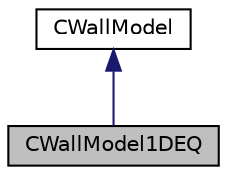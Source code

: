 digraph "CWallModel1DEQ"
{
 // LATEX_PDF_SIZE
  edge [fontname="Helvetica",fontsize="10",labelfontname="Helvetica",labelfontsize="10"];
  node [fontname="Helvetica",fontsize="10",shape=record];
  Node1 [label="CWallModel1DEQ",height=0.2,width=0.4,color="black", fillcolor="grey75", style="filled", fontcolor="black",tooltip=" "];
  Node2 -> Node1 [dir="back",color="midnightblue",fontsize="10",style="solid",fontname="Helvetica"];
  Node2 [label="CWallModel",height=0.2,width=0.4,color="black", fillcolor="white", style="filled",URL="$classCWallModel.html",tooltip="Base class for defining the LES wall model."];
}
